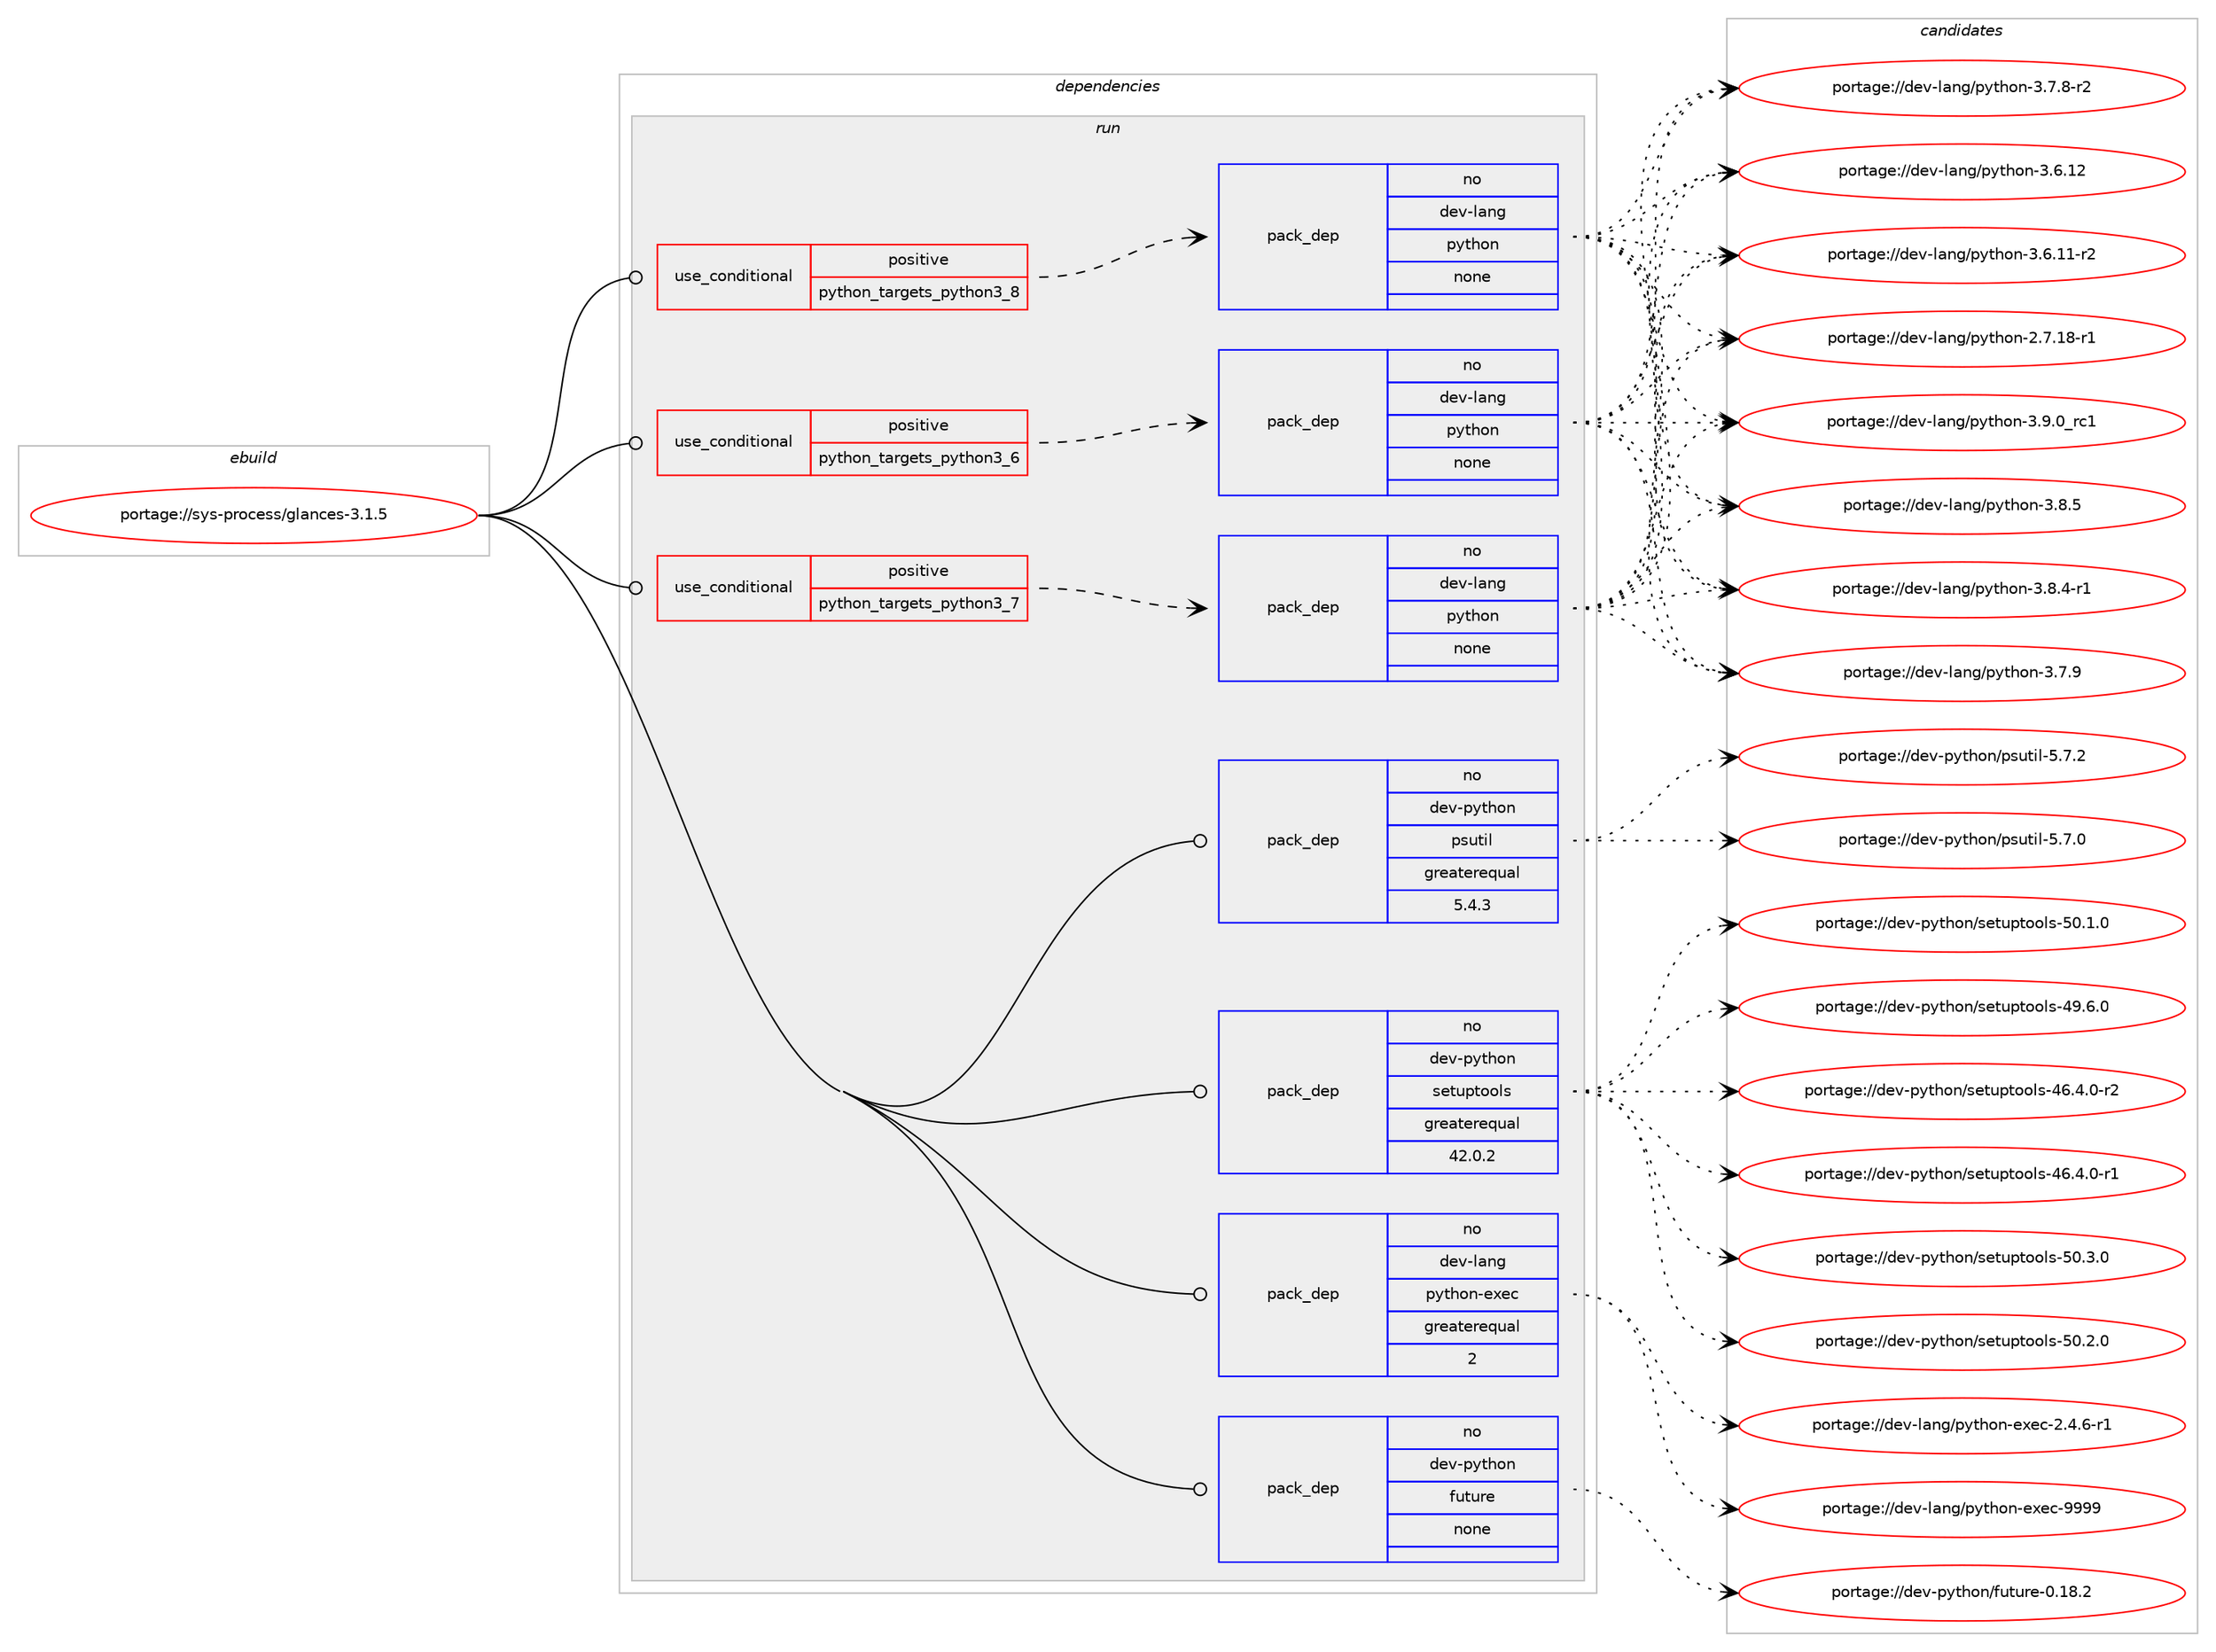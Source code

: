 digraph prolog {

# *************
# Graph options
# *************

newrank=true;
concentrate=true;
compound=true;
graph [rankdir=LR,fontname=Helvetica,fontsize=10,ranksep=1.5];#, ranksep=2.5, nodesep=0.2];
edge  [arrowhead=vee];
node  [fontname=Helvetica,fontsize=10];

# **********
# The ebuild
# **********

subgraph cluster_leftcol {
color=gray;
rank=same;
label=<<i>ebuild</i>>;
id [label="portage://sys-process/glances-3.1.5", color=red, width=4, href="../sys-process/glances-3.1.5.svg"];
}

# ****************
# The dependencies
# ****************

subgraph cluster_midcol {
color=gray;
label=<<i>dependencies</i>>;
subgraph cluster_compile {
fillcolor="#eeeeee";
style=filled;
label=<<i>compile</i>>;
}
subgraph cluster_compileandrun {
fillcolor="#eeeeee";
style=filled;
label=<<i>compile and run</i>>;
}
subgraph cluster_run {
fillcolor="#eeeeee";
style=filled;
label=<<i>run</i>>;
subgraph cond362 {
dependency2832 [label=<<TABLE BORDER="0" CELLBORDER="1" CELLSPACING="0" CELLPADDING="4"><TR><TD ROWSPAN="3" CELLPADDING="10">use_conditional</TD></TR><TR><TD>positive</TD></TR><TR><TD>python_targets_python3_6</TD></TR></TABLE>>, shape=none, color=red];
subgraph pack2419 {
dependency2833 [label=<<TABLE BORDER="0" CELLBORDER="1" CELLSPACING="0" CELLPADDING="4" WIDTH="220"><TR><TD ROWSPAN="6" CELLPADDING="30">pack_dep</TD></TR><TR><TD WIDTH="110">no</TD></TR><TR><TD>dev-lang</TD></TR><TR><TD>python</TD></TR><TR><TD>none</TD></TR><TR><TD></TD></TR></TABLE>>, shape=none, color=blue];
}
dependency2832:e -> dependency2833:w [weight=20,style="dashed",arrowhead="vee"];
}
id:e -> dependency2832:w [weight=20,style="solid",arrowhead="odot"];
subgraph cond363 {
dependency2834 [label=<<TABLE BORDER="0" CELLBORDER="1" CELLSPACING="0" CELLPADDING="4"><TR><TD ROWSPAN="3" CELLPADDING="10">use_conditional</TD></TR><TR><TD>positive</TD></TR><TR><TD>python_targets_python3_7</TD></TR></TABLE>>, shape=none, color=red];
subgraph pack2420 {
dependency2835 [label=<<TABLE BORDER="0" CELLBORDER="1" CELLSPACING="0" CELLPADDING="4" WIDTH="220"><TR><TD ROWSPAN="6" CELLPADDING="30">pack_dep</TD></TR><TR><TD WIDTH="110">no</TD></TR><TR><TD>dev-lang</TD></TR><TR><TD>python</TD></TR><TR><TD>none</TD></TR><TR><TD></TD></TR></TABLE>>, shape=none, color=blue];
}
dependency2834:e -> dependency2835:w [weight=20,style="dashed",arrowhead="vee"];
}
id:e -> dependency2834:w [weight=20,style="solid",arrowhead="odot"];
subgraph cond364 {
dependency2836 [label=<<TABLE BORDER="0" CELLBORDER="1" CELLSPACING="0" CELLPADDING="4"><TR><TD ROWSPAN="3" CELLPADDING="10">use_conditional</TD></TR><TR><TD>positive</TD></TR><TR><TD>python_targets_python3_8</TD></TR></TABLE>>, shape=none, color=red];
subgraph pack2421 {
dependency2837 [label=<<TABLE BORDER="0" CELLBORDER="1" CELLSPACING="0" CELLPADDING="4" WIDTH="220"><TR><TD ROWSPAN="6" CELLPADDING="30">pack_dep</TD></TR><TR><TD WIDTH="110">no</TD></TR><TR><TD>dev-lang</TD></TR><TR><TD>python</TD></TR><TR><TD>none</TD></TR><TR><TD></TD></TR></TABLE>>, shape=none, color=blue];
}
dependency2836:e -> dependency2837:w [weight=20,style="dashed",arrowhead="vee"];
}
id:e -> dependency2836:w [weight=20,style="solid",arrowhead="odot"];
subgraph pack2422 {
dependency2838 [label=<<TABLE BORDER="0" CELLBORDER="1" CELLSPACING="0" CELLPADDING="4" WIDTH="220"><TR><TD ROWSPAN="6" CELLPADDING="30">pack_dep</TD></TR><TR><TD WIDTH="110">no</TD></TR><TR><TD>dev-lang</TD></TR><TR><TD>python-exec</TD></TR><TR><TD>greaterequal</TD></TR><TR><TD>2</TD></TR></TABLE>>, shape=none, color=blue];
}
id:e -> dependency2838:w [weight=20,style="solid",arrowhead="odot"];
subgraph pack2423 {
dependency2839 [label=<<TABLE BORDER="0" CELLBORDER="1" CELLSPACING="0" CELLPADDING="4" WIDTH="220"><TR><TD ROWSPAN="6" CELLPADDING="30">pack_dep</TD></TR><TR><TD WIDTH="110">no</TD></TR><TR><TD>dev-python</TD></TR><TR><TD>future</TD></TR><TR><TD>none</TD></TR><TR><TD></TD></TR></TABLE>>, shape=none, color=blue];
}
id:e -> dependency2839:w [weight=20,style="solid",arrowhead="odot"];
subgraph pack2424 {
dependency2840 [label=<<TABLE BORDER="0" CELLBORDER="1" CELLSPACING="0" CELLPADDING="4" WIDTH="220"><TR><TD ROWSPAN="6" CELLPADDING="30">pack_dep</TD></TR><TR><TD WIDTH="110">no</TD></TR><TR><TD>dev-python</TD></TR><TR><TD>psutil</TD></TR><TR><TD>greaterequal</TD></TR><TR><TD>5.4.3</TD></TR></TABLE>>, shape=none, color=blue];
}
id:e -> dependency2840:w [weight=20,style="solid",arrowhead="odot"];
subgraph pack2425 {
dependency2841 [label=<<TABLE BORDER="0" CELLBORDER="1" CELLSPACING="0" CELLPADDING="4" WIDTH="220"><TR><TD ROWSPAN="6" CELLPADDING="30">pack_dep</TD></TR><TR><TD WIDTH="110">no</TD></TR><TR><TD>dev-python</TD></TR><TR><TD>setuptools</TD></TR><TR><TD>greaterequal</TD></TR><TR><TD>42.0.2</TD></TR></TABLE>>, shape=none, color=blue];
}
id:e -> dependency2841:w [weight=20,style="solid",arrowhead="odot"];
}
}

# **************
# The candidates
# **************

subgraph cluster_choices {
rank=same;
color=gray;
label=<<i>candidates</i>>;

subgraph choice2419 {
color=black;
nodesep=1;
choice100101118451089711010347112121116104111110455146574648951149949 [label="portage://dev-lang/python-3.9.0_rc1", color=red, width=4,href="../dev-lang/python-3.9.0_rc1.svg"];
choice100101118451089711010347112121116104111110455146564653 [label="portage://dev-lang/python-3.8.5", color=red, width=4,href="../dev-lang/python-3.8.5.svg"];
choice1001011184510897110103471121211161041111104551465646524511449 [label="portage://dev-lang/python-3.8.4-r1", color=red, width=4,href="../dev-lang/python-3.8.4-r1.svg"];
choice100101118451089711010347112121116104111110455146554657 [label="portage://dev-lang/python-3.7.9", color=red, width=4,href="../dev-lang/python-3.7.9.svg"];
choice1001011184510897110103471121211161041111104551465546564511450 [label="portage://dev-lang/python-3.7.8-r2", color=red, width=4,href="../dev-lang/python-3.7.8-r2.svg"];
choice10010111845108971101034711212111610411111045514654464950 [label="portage://dev-lang/python-3.6.12", color=red, width=4,href="../dev-lang/python-3.6.12.svg"];
choice100101118451089711010347112121116104111110455146544649494511450 [label="portage://dev-lang/python-3.6.11-r2", color=red, width=4,href="../dev-lang/python-3.6.11-r2.svg"];
choice100101118451089711010347112121116104111110455046554649564511449 [label="portage://dev-lang/python-2.7.18-r1", color=red, width=4,href="../dev-lang/python-2.7.18-r1.svg"];
dependency2833:e -> choice100101118451089711010347112121116104111110455146574648951149949:w [style=dotted,weight="100"];
dependency2833:e -> choice100101118451089711010347112121116104111110455146564653:w [style=dotted,weight="100"];
dependency2833:e -> choice1001011184510897110103471121211161041111104551465646524511449:w [style=dotted,weight="100"];
dependency2833:e -> choice100101118451089711010347112121116104111110455146554657:w [style=dotted,weight="100"];
dependency2833:e -> choice1001011184510897110103471121211161041111104551465546564511450:w [style=dotted,weight="100"];
dependency2833:e -> choice10010111845108971101034711212111610411111045514654464950:w [style=dotted,weight="100"];
dependency2833:e -> choice100101118451089711010347112121116104111110455146544649494511450:w [style=dotted,weight="100"];
dependency2833:e -> choice100101118451089711010347112121116104111110455046554649564511449:w [style=dotted,weight="100"];
}
subgraph choice2420 {
color=black;
nodesep=1;
choice100101118451089711010347112121116104111110455146574648951149949 [label="portage://dev-lang/python-3.9.0_rc1", color=red, width=4,href="../dev-lang/python-3.9.0_rc1.svg"];
choice100101118451089711010347112121116104111110455146564653 [label="portage://dev-lang/python-3.8.5", color=red, width=4,href="../dev-lang/python-3.8.5.svg"];
choice1001011184510897110103471121211161041111104551465646524511449 [label="portage://dev-lang/python-3.8.4-r1", color=red, width=4,href="../dev-lang/python-3.8.4-r1.svg"];
choice100101118451089711010347112121116104111110455146554657 [label="portage://dev-lang/python-3.7.9", color=red, width=4,href="../dev-lang/python-3.7.9.svg"];
choice1001011184510897110103471121211161041111104551465546564511450 [label="portage://dev-lang/python-3.7.8-r2", color=red, width=4,href="../dev-lang/python-3.7.8-r2.svg"];
choice10010111845108971101034711212111610411111045514654464950 [label="portage://dev-lang/python-3.6.12", color=red, width=4,href="../dev-lang/python-3.6.12.svg"];
choice100101118451089711010347112121116104111110455146544649494511450 [label="portage://dev-lang/python-3.6.11-r2", color=red, width=4,href="../dev-lang/python-3.6.11-r2.svg"];
choice100101118451089711010347112121116104111110455046554649564511449 [label="portage://dev-lang/python-2.7.18-r1", color=red, width=4,href="../dev-lang/python-2.7.18-r1.svg"];
dependency2835:e -> choice100101118451089711010347112121116104111110455146574648951149949:w [style=dotted,weight="100"];
dependency2835:e -> choice100101118451089711010347112121116104111110455146564653:w [style=dotted,weight="100"];
dependency2835:e -> choice1001011184510897110103471121211161041111104551465646524511449:w [style=dotted,weight="100"];
dependency2835:e -> choice100101118451089711010347112121116104111110455146554657:w [style=dotted,weight="100"];
dependency2835:e -> choice1001011184510897110103471121211161041111104551465546564511450:w [style=dotted,weight="100"];
dependency2835:e -> choice10010111845108971101034711212111610411111045514654464950:w [style=dotted,weight="100"];
dependency2835:e -> choice100101118451089711010347112121116104111110455146544649494511450:w [style=dotted,weight="100"];
dependency2835:e -> choice100101118451089711010347112121116104111110455046554649564511449:w [style=dotted,weight="100"];
}
subgraph choice2421 {
color=black;
nodesep=1;
choice100101118451089711010347112121116104111110455146574648951149949 [label="portage://dev-lang/python-3.9.0_rc1", color=red, width=4,href="../dev-lang/python-3.9.0_rc1.svg"];
choice100101118451089711010347112121116104111110455146564653 [label="portage://dev-lang/python-3.8.5", color=red, width=4,href="../dev-lang/python-3.8.5.svg"];
choice1001011184510897110103471121211161041111104551465646524511449 [label="portage://dev-lang/python-3.8.4-r1", color=red, width=4,href="../dev-lang/python-3.8.4-r1.svg"];
choice100101118451089711010347112121116104111110455146554657 [label="portage://dev-lang/python-3.7.9", color=red, width=4,href="../dev-lang/python-3.7.9.svg"];
choice1001011184510897110103471121211161041111104551465546564511450 [label="portage://dev-lang/python-3.7.8-r2", color=red, width=4,href="../dev-lang/python-3.7.8-r2.svg"];
choice10010111845108971101034711212111610411111045514654464950 [label="portage://dev-lang/python-3.6.12", color=red, width=4,href="../dev-lang/python-3.6.12.svg"];
choice100101118451089711010347112121116104111110455146544649494511450 [label="portage://dev-lang/python-3.6.11-r2", color=red, width=4,href="../dev-lang/python-3.6.11-r2.svg"];
choice100101118451089711010347112121116104111110455046554649564511449 [label="portage://dev-lang/python-2.7.18-r1", color=red, width=4,href="../dev-lang/python-2.7.18-r1.svg"];
dependency2837:e -> choice100101118451089711010347112121116104111110455146574648951149949:w [style=dotted,weight="100"];
dependency2837:e -> choice100101118451089711010347112121116104111110455146564653:w [style=dotted,weight="100"];
dependency2837:e -> choice1001011184510897110103471121211161041111104551465646524511449:w [style=dotted,weight="100"];
dependency2837:e -> choice100101118451089711010347112121116104111110455146554657:w [style=dotted,weight="100"];
dependency2837:e -> choice1001011184510897110103471121211161041111104551465546564511450:w [style=dotted,weight="100"];
dependency2837:e -> choice10010111845108971101034711212111610411111045514654464950:w [style=dotted,weight="100"];
dependency2837:e -> choice100101118451089711010347112121116104111110455146544649494511450:w [style=dotted,weight="100"];
dependency2837:e -> choice100101118451089711010347112121116104111110455046554649564511449:w [style=dotted,weight="100"];
}
subgraph choice2422 {
color=black;
nodesep=1;
choice10010111845108971101034711212111610411111045101120101994557575757 [label="portage://dev-lang/python-exec-9999", color=red, width=4,href="../dev-lang/python-exec-9999.svg"];
choice10010111845108971101034711212111610411111045101120101994550465246544511449 [label="portage://dev-lang/python-exec-2.4.6-r1", color=red, width=4,href="../dev-lang/python-exec-2.4.6-r1.svg"];
dependency2838:e -> choice10010111845108971101034711212111610411111045101120101994557575757:w [style=dotted,weight="100"];
dependency2838:e -> choice10010111845108971101034711212111610411111045101120101994550465246544511449:w [style=dotted,weight="100"];
}
subgraph choice2423 {
color=black;
nodesep=1;
choice100101118451121211161041111104710211711611711410145484649564650 [label="portage://dev-python/future-0.18.2", color=red, width=4,href="../dev-python/future-0.18.2.svg"];
dependency2839:e -> choice100101118451121211161041111104710211711611711410145484649564650:w [style=dotted,weight="100"];
}
subgraph choice2424 {
color=black;
nodesep=1;
choice1001011184511212111610411111047112115117116105108455346554650 [label="portage://dev-python/psutil-5.7.2", color=red, width=4,href="../dev-python/psutil-5.7.2.svg"];
choice1001011184511212111610411111047112115117116105108455346554648 [label="portage://dev-python/psutil-5.7.0", color=red, width=4,href="../dev-python/psutil-5.7.0.svg"];
dependency2840:e -> choice1001011184511212111610411111047112115117116105108455346554650:w [style=dotted,weight="100"];
dependency2840:e -> choice1001011184511212111610411111047112115117116105108455346554648:w [style=dotted,weight="100"];
}
subgraph choice2425 {
color=black;
nodesep=1;
choice100101118451121211161041111104711510111611711211611111110811545534846514648 [label="portage://dev-python/setuptools-50.3.0", color=red, width=4,href="../dev-python/setuptools-50.3.0.svg"];
choice100101118451121211161041111104711510111611711211611111110811545534846504648 [label="portage://dev-python/setuptools-50.2.0", color=red, width=4,href="../dev-python/setuptools-50.2.0.svg"];
choice100101118451121211161041111104711510111611711211611111110811545534846494648 [label="portage://dev-python/setuptools-50.1.0", color=red, width=4,href="../dev-python/setuptools-50.1.0.svg"];
choice100101118451121211161041111104711510111611711211611111110811545525746544648 [label="portage://dev-python/setuptools-49.6.0", color=red, width=4,href="../dev-python/setuptools-49.6.0.svg"];
choice1001011184511212111610411111047115101116117112116111111108115455254465246484511450 [label="portage://dev-python/setuptools-46.4.0-r2", color=red, width=4,href="../dev-python/setuptools-46.4.0-r2.svg"];
choice1001011184511212111610411111047115101116117112116111111108115455254465246484511449 [label="portage://dev-python/setuptools-46.4.0-r1", color=red, width=4,href="../dev-python/setuptools-46.4.0-r1.svg"];
dependency2841:e -> choice100101118451121211161041111104711510111611711211611111110811545534846514648:w [style=dotted,weight="100"];
dependency2841:e -> choice100101118451121211161041111104711510111611711211611111110811545534846504648:w [style=dotted,weight="100"];
dependency2841:e -> choice100101118451121211161041111104711510111611711211611111110811545534846494648:w [style=dotted,weight="100"];
dependency2841:e -> choice100101118451121211161041111104711510111611711211611111110811545525746544648:w [style=dotted,weight="100"];
dependency2841:e -> choice1001011184511212111610411111047115101116117112116111111108115455254465246484511450:w [style=dotted,weight="100"];
dependency2841:e -> choice1001011184511212111610411111047115101116117112116111111108115455254465246484511449:w [style=dotted,weight="100"];
}
}

}
